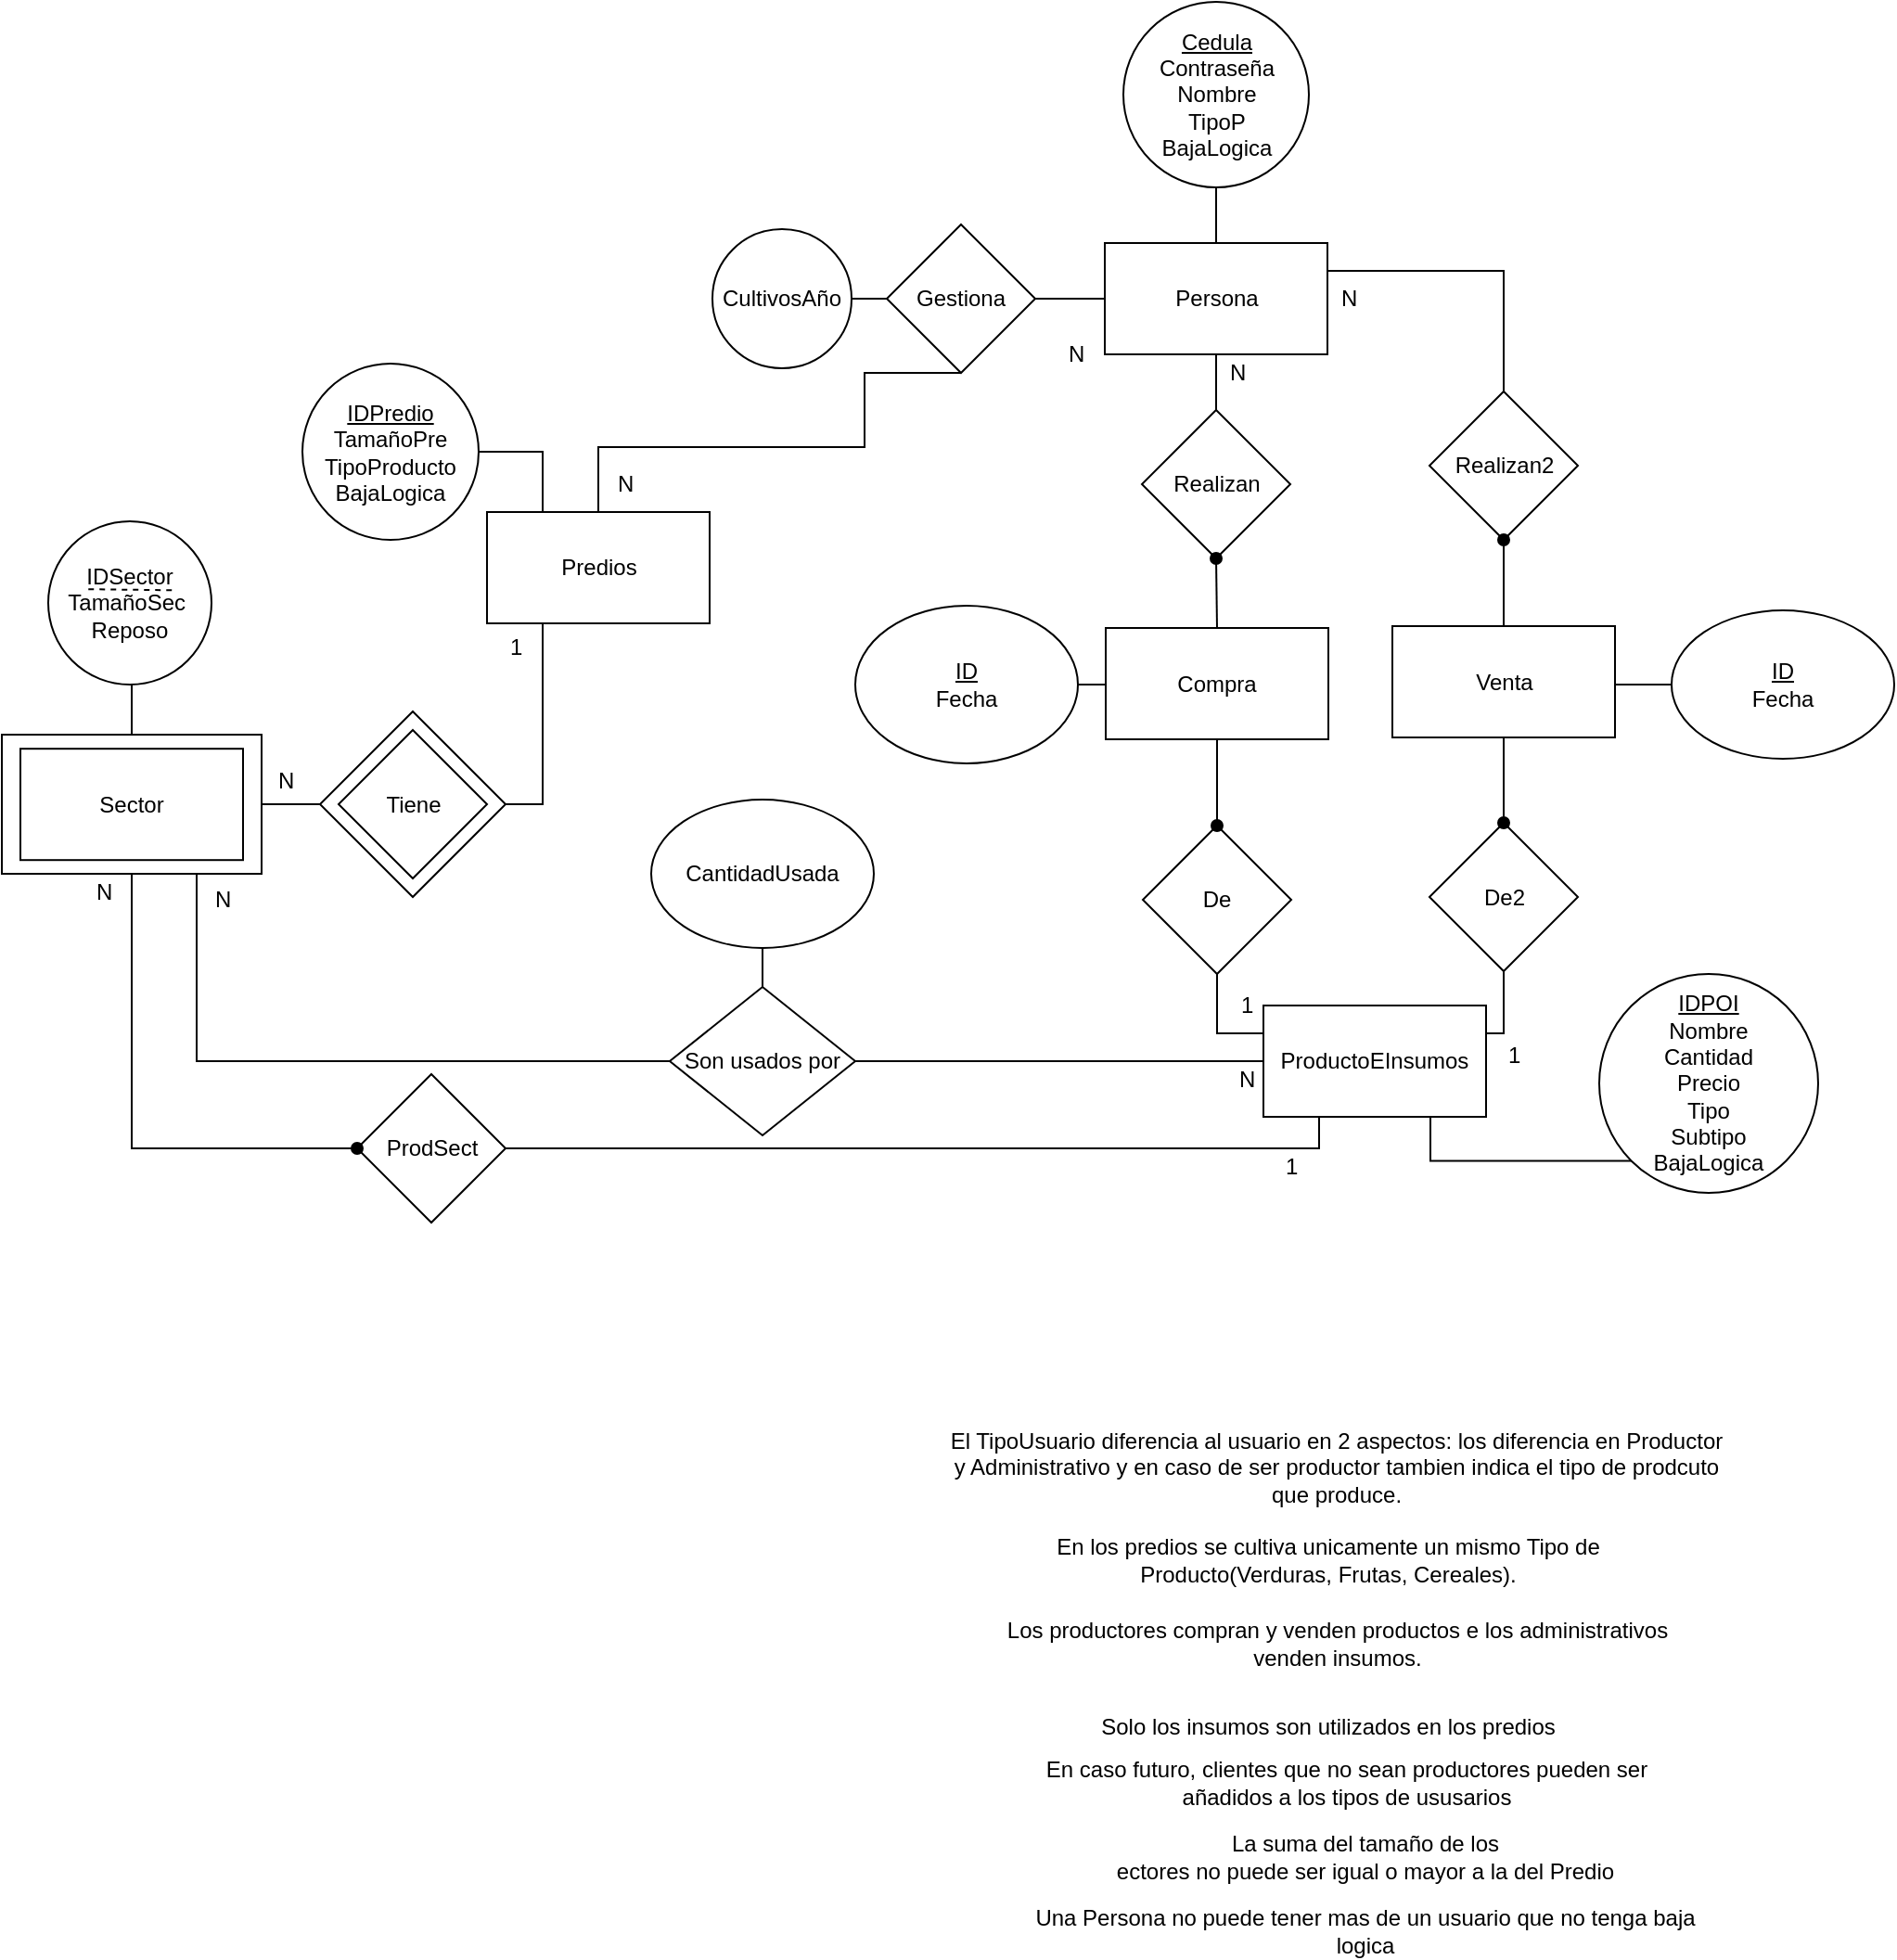 <mxfile version="12.1.3" type="device" pages="1"><diagram id="3t2hyZ5k8zzDDPxv7opi" name="Page-1"><mxGraphModel dx="1983" dy="655" grid="1" gridSize="10" guides="1" tooltips="1" connect="1" arrows="1" fold="1" page="1" pageScale="1" pageWidth="827" pageHeight="1169" math="0" shadow="0"><root><mxCell id="0"/><mxCell id="1" parent="0"/><mxCell id="gpCrn2n767L9rmzkKgQ9-1" style="edgeStyle=orthogonalEdgeStyle;rounded=0;orthogonalLoop=1;jettySize=auto;html=1;exitX=0.5;exitY=1;exitDx=0;exitDy=0;entryX=0.5;entryY=0;entryDx=0;entryDy=0;endArrow=none;endFill=0;" parent="1" source="gpCrn2n767L9rmzkKgQ9-4" target="gpCrn2n767L9rmzkKgQ9-51" edge="1"><mxGeometry relative="1" as="geometry"><mxPoint x="575" y="273" as="targetPoint"/></mxGeometry></mxCell><mxCell id="gpCrn2n767L9rmzkKgQ9-2" style="edgeStyle=orthogonalEdgeStyle;rounded=0;orthogonalLoop=1;jettySize=auto;html=1;exitX=1;exitY=0.25;exitDx=0;exitDy=0;entryX=0.5;entryY=0;entryDx=0;entryDy=0;endArrow=none;endFill=0;" parent="1" source="gpCrn2n767L9rmzkKgQ9-4" target="gpCrn2n767L9rmzkKgQ9-55" edge="1"><mxGeometry relative="1" as="geometry"><mxPoint x="730" y="260" as="targetPoint"/></mxGeometry></mxCell><mxCell id="gpCrn2n767L9rmzkKgQ9-117" style="edgeStyle=orthogonalEdgeStyle;rounded=0;orthogonalLoop=1;jettySize=auto;html=1;exitX=0.5;exitY=0;exitDx=0;exitDy=0;entryX=0.5;entryY=1;entryDx=0;entryDy=0;startArrow=none;startFill=0;endArrow=none;endFill=0;" parent="1" source="gpCrn2n767L9rmzkKgQ9-4" target="gpCrn2n767L9rmzkKgQ9-103" edge="1"><mxGeometry relative="1" as="geometry"/></mxCell><mxCell id="gpCrn2n767L9rmzkKgQ9-4" value="Persona" style="rounded=0;whiteSpace=wrap;html=1;" parent="1" vertex="1"><mxGeometry x="514.5" y="190" width="120" height="60" as="geometry"/></mxCell><mxCell id="gpCrn2n767L9rmzkKgQ9-7" style="edgeStyle=orthogonalEdgeStyle;rounded=0;orthogonalLoop=1;jettySize=auto;html=1;exitX=0.25;exitY=0;exitDx=0;exitDy=0;entryX=1;entryY=0.5;entryDx=0;entryDy=0;endArrow=none;endFill=0;" parent="1" source="gpCrn2n767L9rmzkKgQ9-8" target="gpCrn2n767L9rmzkKgQ9-16" edge="1"><mxGeometry relative="1" as="geometry"/></mxCell><mxCell id="gpCrn2n767L9rmzkKgQ9-8" value="Predios" style="rounded=0;whiteSpace=wrap;html=1;" parent="1" vertex="1"><mxGeometry x="181.5" y="335.0" width="120" height="60" as="geometry"/></mxCell><mxCell id="gpCrn2n767L9rmzkKgQ9-9" style="edgeStyle=orthogonalEdgeStyle;rounded=0;orthogonalLoop=1;jettySize=auto;html=1;exitX=0.5;exitY=1;exitDx=0;exitDy=0;entryX=0.5;entryY=0;entryDx=0;entryDy=0;endArrow=none;endFill=0;" parent="1" source="gpCrn2n767L9rmzkKgQ9-79" target="gpCrn2n767L9rmzkKgQ9-8" edge="1"><mxGeometry relative="1" as="geometry"><Array as="points"><mxPoint x="385" y="300"/><mxPoint x="242" y="300"/></Array></mxGeometry></mxCell><mxCell id="gpCrn2n767L9rmzkKgQ9-109" style="edgeStyle=orthogonalEdgeStyle;rounded=0;orthogonalLoop=1;jettySize=auto;html=1;exitX=0;exitY=1;exitDx=0;exitDy=0;entryX=0.75;entryY=1;entryDx=0;entryDy=0;endArrow=none;endFill=0;" parent="1" source="gpCrn2n767L9rmzkKgQ9-10" target="gpCrn2n767L9rmzkKgQ9-30" edge="1"><mxGeometry relative="1" as="geometry"/></mxCell><mxCell id="gpCrn2n767L9rmzkKgQ9-10" value="&lt;u&gt;IDPOI&lt;/u&gt;&lt;br&gt;Nombre&lt;br&gt;Cantidad&lt;br&gt;Precio&lt;br&gt;Tipo&lt;br&gt;Subtipo&lt;br&gt;BajaLogica" style="ellipse;whiteSpace=wrap;html=1;aspect=fixed;" parent="1" vertex="1"><mxGeometry x="781" y="584" width="118" height="118" as="geometry"/></mxCell><mxCell id="gpCrn2n767L9rmzkKgQ9-11" value="El TipoUsuario diferencia al usuario en 2 aspectos: los diferencia en Productor y Administrativo y en caso de ser productor tambien indica el tipo de prodcuto que produce." style="text;html=1;strokeColor=none;fillColor=none;align=center;verticalAlign=middle;whiteSpace=wrap;rounded=0;" parent="1" vertex="1"><mxGeometry x="429" y="830" width="421" height="40" as="geometry"/></mxCell><mxCell id="gpCrn2n767L9rmzkKgQ9-12" style="edgeStyle=orthogonalEdgeStyle;rounded=0;orthogonalLoop=1;jettySize=auto;html=1;exitX=1;exitY=0.5;exitDx=0;exitDy=0;entryX=0;entryY=0.5;entryDx=0;entryDy=0;endArrow=none;endFill=0;" parent="1" source="gpCrn2n767L9rmzkKgQ9-15" target="gpCrn2n767L9rmzkKgQ9-30" edge="1"><mxGeometry relative="1" as="geometry"/></mxCell><mxCell id="gpCrn2n767L9rmzkKgQ9-13" style="edgeStyle=orthogonalEdgeStyle;rounded=0;orthogonalLoop=1;jettySize=auto;html=1;exitX=0;exitY=0.5;exitDx=0;exitDy=0;entryX=0.75;entryY=1;entryDx=0;entryDy=0;endArrow=none;endFill=0;" parent="1" source="gpCrn2n767L9rmzkKgQ9-15" target="gpCrn2n767L9rmzkKgQ9-64" edge="1"><mxGeometry relative="1" as="geometry"/></mxCell><mxCell id="gpCrn2n767L9rmzkKgQ9-14" style="edgeStyle=orthogonalEdgeStyle;rounded=0;orthogonalLoop=1;jettySize=auto;html=1;exitX=0.5;exitY=0;exitDx=0;exitDy=0;startArrow=none;startFill=0;endArrow=none;endFill=0;entryX=0.5;entryY=1;entryDx=0;entryDy=0;" parent="1" source="gpCrn2n767L9rmzkKgQ9-15" target="gpCrn2n767L9rmzkKgQ9-57" edge="1"><mxGeometry relative="1" as="geometry"><mxPoint x="434.429" y="539.857" as="targetPoint"/></mxGeometry></mxCell><mxCell id="gpCrn2n767L9rmzkKgQ9-15" value="Son usados por" style="rhombus;whiteSpace=wrap;html=1;" parent="1" vertex="1"><mxGeometry x="280" y="591" width="100" height="80" as="geometry"/></mxCell><mxCell id="gpCrn2n767L9rmzkKgQ9-16" value="&lt;u&gt;IDPredio&lt;/u&gt;&lt;br&gt;TamañoPre&lt;br&gt;TipoProducto&lt;br&gt;BajaLogica" style="ellipse;whiteSpace=wrap;html=1;aspect=fixed;" parent="1" vertex="1"><mxGeometry x="82" y="255" width="95" height="95" as="geometry"/></mxCell><mxCell id="gpCrn2n767L9rmzkKgQ9-17" style="edgeStyle=orthogonalEdgeStyle;rounded=0;orthogonalLoop=1;jettySize=auto;html=1;exitX=1;exitY=0.5;exitDx=0;exitDy=0;entryX=0;entryY=0.5;entryDx=0;entryDy=0;endArrow=none;endFill=0;" parent="1" source="gpCrn2n767L9rmzkKgQ9-18" target="gpCrn2n767L9rmzkKgQ9-79" edge="1"><mxGeometry relative="1" as="geometry"/></mxCell><mxCell id="gpCrn2n767L9rmzkKgQ9-18" value="CultivosAño" style="ellipse;whiteSpace=wrap;html=1;aspect=fixed;" parent="1" vertex="1"><mxGeometry x="303" y="182.5" width="75" height="75" as="geometry"/></mxCell><mxCell id="gpCrn2n767L9rmzkKgQ9-19" value="En los predios se cultiva unicamente un mismo Tipo de Producto(Verduras, Frutas, Cereales)." style="text;html=1;strokeColor=none;fillColor=none;align=center;verticalAlign=middle;whiteSpace=wrap;rounded=0;" parent="1" vertex="1"><mxGeometry x="434.786" y="890" width="400" height="20" as="geometry"/></mxCell><mxCell id="gpCrn2n767L9rmzkKgQ9-23" style="edgeStyle=orthogonalEdgeStyle;rounded=0;orthogonalLoop=1;jettySize=auto;html=1;exitX=1;exitY=0.5;exitDx=0;exitDy=0;entryX=0;entryY=0.5;entryDx=0;entryDy=0;endArrow=none;endFill=0;" parent="1" source="gpCrn2n767L9rmzkKgQ9-46" target="gpCrn2n767L9rmzkKgQ9-44" edge="1"><mxGeometry relative="1" as="geometry"><mxPoint x="510" y="428" as="targetPoint"/></mxGeometry></mxCell><mxCell id="gpCrn2n767L9rmzkKgQ9-24" value="Los productores compran y venden productos e los administrativos venden insumos." style="text;html=1;strokeColor=none;fillColor=none;align=center;verticalAlign=middle;whiteSpace=wrap;rounded=0;" parent="1" vertex="1"><mxGeometry x="450" y="930" width="380" height="30" as="geometry"/></mxCell><mxCell id="gpCrn2n767L9rmzkKgQ9-25" value="Solo los insumos son utilizados en los predios" style="text;html=1;strokeColor=none;fillColor=none;align=center;verticalAlign=middle;whiteSpace=wrap;rounded=0;" parent="1" vertex="1"><mxGeometry x="449.786" y="980" width="370" height="20" as="geometry"/></mxCell><mxCell id="gpCrn2n767L9rmzkKgQ9-27" style="edgeStyle=orthogonalEdgeStyle;rounded=0;orthogonalLoop=1;jettySize=auto;html=1;exitX=0;exitY=0.25;exitDx=0;exitDy=0;entryX=0.5;entryY=1;entryDx=0;entryDy=0;endArrow=none;endFill=0;" parent="1" source="gpCrn2n767L9rmzkKgQ9-30" target="gpCrn2n767L9rmzkKgQ9-22" edge="1"><mxGeometry relative="1" as="geometry"><mxPoint x="575" y="591" as="targetPoint"/></mxGeometry></mxCell><mxCell id="gpCrn2n767L9rmzkKgQ9-28" style="edgeStyle=orthogonalEdgeStyle;rounded=0;orthogonalLoop=1;jettySize=auto;html=1;exitX=1;exitY=0.25;exitDx=0;exitDy=0;entryX=0.5;entryY=1;entryDx=0;entryDy=0;endArrow=none;endFill=0;" parent="1" source="gpCrn2n767L9rmzkKgQ9-30" target="gpCrn2n767L9rmzkKgQ9-36" edge="1"><mxGeometry relative="1" as="geometry"><mxPoint x="780" y="538" as="targetPoint"/></mxGeometry></mxCell><mxCell id="gpCrn2n767L9rmzkKgQ9-29" style="edgeStyle=orthogonalEdgeStyle;rounded=0;orthogonalLoop=1;jettySize=auto;html=1;exitX=0.25;exitY=1;exitDx=0;exitDy=0;endArrow=none;endFill=0;entryX=1;entryY=0.5;entryDx=0;entryDy=0;" parent="1" source="gpCrn2n767L9rmzkKgQ9-30" target="gpCrn2n767L9rmzkKgQ9-80" edge="1"><mxGeometry relative="1" as="geometry"><Array as="points"><mxPoint x="630" y="678"/></Array></mxGeometry></mxCell><mxCell id="gpCrn2n767L9rmzkKgQ9-30" value="ProductoEInsumos" style="rounded=0;whiteSpace=wrap;html=1;" parent="1" vertex="1"><mxGeometry x="600" y="601" width="120" height="60" as="geometry"/></mxCell><mxCell id="gpCrn2n767L9rmzkKgQ9-37" style="edgeStyle=orthogonalEdgeStyle;rounded=0;orthogonalLoop=1;jettySize=auto;html=1;exitX=0.5;exitY=0;exitDx=0;exitDy=0;endArrow=none;endFill=0;" parent="1" edge="1"><mxGeometry relative="1" as="geometry"><mxPoint x="579.5" y="510.333" as="targetPoint"/><mxPoint x="580" y="511" as="sourcePoint"/></mxGeometry></mxCell><mxCell id="gpCrn2n767L9rmzkKgQ9-38" style="edgeStyle=orthogonalEdgeStyle;rounded=0;orthogonalLoop=1;jettySize=auto;html=1;exitX=0;exitY=0.5;exitDx=0;exitDy=0;endArrow=none;endFill=0;" parent="1" source="gpCrn2n767L9rmzkKgQ9-40" edge="1"><mxGeometry relative="1" as="geometry"><mxPoint x="790" y="428" as="targetPoint"/></mxGeometry></mxCell><mxCell id="gpCrn2n767L9rmzkKgQ9-39" value="" style="group" parent="1" vertex="1" connectable="0"><mxGeometry x="820" y="388" width="120" height="80" as="geometry"/></mxCell><mxCell id="gpCrn2n767L9rmzkKgQ9-40" value="&lt;u&gt;ID&lt;/u&gt;&lt;br&gt;Fecha" style="ellipse;whiteSpace=wrap;html=1;" parent="gpCrn2n767L9rmzkKgQ9-39" vertex="1"><mxGeometry width="120" height="80" as="geometry"/></mxCell><mxCell id="gpCrn2n767L9rmzkKgQ9-45" value="" style="group" parent="1" vertex="1" connectable="0"><mxGeometry x="380" y="385.5" width="120" height="85" as="geometry"/></mxCell><mxCell id="gpCrn2n767L9rmzkKgQ9-46" value="&lt;u&gt;ID&lt;/u&gt;&lt;br&gt;Fecha" style="ellipse;whiteSpace=wrap;html=1;" parent="gpCrn2n767L9rmzkKgQ9-45" vertex="1"><mxGeometry width="120" height="85" as="geometry"/></mxCell><mxCell id="gpCrn2n767L9rmzkKgQ9-57" value="CantidadUsada" style="ellipse;whiteSpace=wrap;html=1;" parent="1" vertex="1"><mxGeometry x="270" y="490" width="120" height="80" as="geometry"/></mxCell><mxCell id="gpCrn2n767L9rmzkKgQ9-58" value="N" style="text;html=1;resizable=0;points=[];autosize=1;align=left;verticalAlign=top;spacingTop=-4;" parent="1" vertex="1"><mxGeometry x="33" y="534" width="20" height="20" as="geometry"/></mxCell><mxCell id="gpCrn2n767L9rmzkKgQ9-59" value="N" style="text;html=1;resizable=0;points=[];autosize=1;align=left;verticalAlign=top;spacingTop=-4;" parent="1" vertex="1"><mxGeometry x="584.5" y="631" width="20" height="20" as="geometry"/></mxCell><mxCell id="gpCrn2n767L9rmzkKgQ9-60" value="N" style="text;html=1;resizable=0;points=[];autosize=1;align=left;verticalAlign=top;spacingTop=-4;" parent="1" vertex="1"><mxGeometry x="250" y="310" width="20" height="20" as="geometry"/></mxCell><mxCell id="gpCrn2n767L9rmzkKgQ9-61" value="N" style="text;html=1;resizable=0;points=[];autosize=1;align=left;verticalAlign=top;spacingTop=-4;" parent="1" vertex="1"><mxGeometry x="492.5" y="240" width="20" height="20" as="geometry"/></mxCell><mxCell id="gpCrn2n767L9rmzkKgQ9-62" style="edgeStyle=orthogonalEdgeStyle;rounded=0;orthogonalLoop=1;jettySize=auto;html=1;exitX=0;exitY=0.5;exitDx=0;exitDy=0;entryX=1;entryY=0.5;entryDx=0;entryDy=0;endArrow=none;endFill=0;" parent="1" source="gpCrn2n767L9rmzkKgQ9-67" target="gpCrn2n767L9rmzkKgQ9-64" edge="1"><mxGeometry relative="1" as="geometry"/></mxCell><mxCell id="gpCrn2n767L9rmzkKgQ9-63" value="" style="group" parent="1" vertex="1" connectable="0"><mxGeometry x="-80" y="455" width="140" height="75" as="geometry"/></mxCell><mxCell id="gpCrn2n767L9rmzkKgQ9-64" value="" style="rounded=0;whiteSpace=wrap;html=1;" parent="gpCrn2n767L9rmzkKgQ9-63" vertex="1"><mxGeometry width="140" height="75" as="geometry"/></mxCell><mxCell id="gpCrn2n767L9rmzkKgQ9-65" value="Sector" style="rounded=0;whiteSpace=wrap;html=1;" parent="gpCrn2n767L9rmzkKgQ9-63" vertex="1"><mxGeometry x="10" y="7.6" width="120" height="60" as="geometry"/></mxCell><mxCell id="gpCrn2n767L9rmzkKgQ9-66" value="" style="group" parent="1" vertex="1" connectable="0"><mxGeometry x="91.5" y="442.5" width="100" height="100" as="geometry"/></mxCell><mxCell id="gpCrn2n767L9rmzkKgQ9-67" value="" style="rhombus;whiteSpace=wrap;html=1;" parent="gpCrn2n767L9rmzkKgQ9-66" vertex="1"><mxGeometry width="100" height="100" as="geometry"/></mxCell><mxCell id="gpCrn2n767L9rmzkKgQ9-69" value="Tiene" style="rhombus;whiteSpace=wrap;html=1;" parent="gpCrn2n767L9rmzkKgQ9-66" vertex="1"><mxGeometry x="10" y="10" width="80" height="80" as="geometry"/></mxCell><mxCell id="gpCrn2n767L9rmzkKgQ9-70" style="edgeStyle=orthogonalEdgeStyle;rounded=0;orthogonalLoop=1;jettySize=auto;html=1;exitX=0.5;exitY=1;exitDx=0;exitDy=0;entryX=0.5;entryY=0;entryDx=0;entryDy=0;endArrow=none;endFill=0;" parent="1" source="gpCrn2n767L9rmzkKgQ9-84" target="gpCrn2n767L9rmzkKgQ9-64" edge="1"><mxGeometry relative="1" as="geometry"/></mxCell><mxCell id="gpCrn2n767L9rmzkKgQ9-71" value="1" style="text;html=1;resizable=0;points=[];autosize=1;align=left;verticalAlign=top;spacingTop=-4;" parent="1" vertex="1"><mxGeometry x="191.5" y="397.5" width="20" height="20" as="geometry"/></mxCell><mxCell id="gpCrn2n767L9rmzkKgQ9-72" value="N" style="text;html=1;resizable=0;points=[];autosize=1;align=left;verticalAlign=top;spacingTop=-4;" parent="1" vertex="1"><mxGeometry x="67" y="470" width="20" height="20" as="geometry"/></mxCell><mxCell id="gpCrn2n767L9rmzkKgQ9-73" value="En caso futuro, clientes que no sean productores pueden ser añadidos a los tipos de ususarios" style="text;html=1;strokeColor=none;fillColor=none;align=center;verticalAlign=middle;whiteSpace=wrap;rounded=0;" parent="1" vertex="1"><mxGeometry x="459.786" y="1010" width="370" height="20" as="geometry"/></mxCell><mxCell id="gpCrn2n767L9rmzkKgQ9-74" value="La suma del tamaño de los &lt;br&gt;ectores no puede ser igual o mayor a la del Predio" style="text;html=1;strokeColor=none;fillColor=none;align=center;verticalAlign=middle;whiteSpace=wrap;rounded=0;" parent="1" vertex="1"><mxGeometry x="469.786" y="1050" width="370" height="20" as="geometry"/></mxCell><mxCell id="gpCrn2n767L9rmzkKgQ9-75" value="1" style="text;html=1;resizable=0;points=[];autosize=1;align=left;verticalAlign=top;spacingTop=-4;" parent="1" vertex="1"><mxGeometry x="585.5" y="591" width="20" height="20" as="geometry"/></mxCell><mxCell id="gpCrn2n767L9rmzkKgQ9-76" value="1" style="text;html=1;resizable=0;points=[];autosize=1;align=left;verticalAlign=top;spacingTop=-4;" parent="1" vertex="1"><mxGeometry x="729.5" y="618" width="20" height="20" as="geometry"/></mxCell><mxCell id="gpCrn2n767L9rmzkKgQ9-77" value="N" style="text;html=1;resizable=0;points=[];autosize=1;align=left;verticalAlign=top;spacingTop=-4;" parent="1" vertex="1"><mxGeometry x="580" y="250" width="20" height="20" as="geometry"/></mxCell><mxCell id="gpCrn2n767L9rmzkKgQ9-78" value="N" style="text;html=1;resizable=0;points=[];autosize=1;align=left;verticalAlign=top;spacingTop=-4;" parent="1" vertex="1"><mxGeometry x="639.5" y="210" width="20" height="20" as="geometry"/></mxCell><mxCell id="gpCrn2n767L9rmzkKgQ9-106" style="edgeStyle=orthogonalEdgeStyle;rounded=0;orthogonalLoop=1;jettySize=auto;html=1;exitX=1;exitY=0.5;exitDx=0;exitDy=0;entryX=0;entryY=0.5;entryDx=0;entryDy=0;endArrow=none;endFill=0;" parent="1" source="gpCrn2n767L9rmzkKgQ9-79" target="gpCrn2n767L9rmzkKgQ9-4" edge="1"><mxGeometry relative="1" as="geometry"/></mxCell><mxCell id="gpCrn2n767L9rmzkKgQ9-79" value="Gestiona" style="rhombus;whiteSpace=wrap;html=1;" parent="1" vertex="1"><mxGeometry x="397" y="180" width="80" height="80" as="geometry"/></mxCell><mxCell id="gpCrn2n767L9rmzkKgQ9-80" value="ProdSect" style="rhombus;whiteSpace=wrap;html=1;" parent="1" vertex="1"><mxGeometry x="111.5" y="638" width="80" height="80" as="geometry"/></mxCell><mxCell id="gpCrn2n767L9rmzkKgQ9-81" value="N" style="text;html=1;resizable=0;points=[];autosize=1;align=left;verticalAlign=top;spacingTop=-4;" parent="1" vertex="1"><mxGeometry x="-31" y="530" width="20" height="20" as="geometry"/></mxCell><mxCell id="gpCrn2n767L9rmzkKgQ9-82" value="1" style="text;html=1;resizable=0;points=[];autosize=1;align=left;verticalAlign=top;spacingTop=-4;" parent="1" vertex="1"><mxGeometry x="610" y="678" width="20" height="20" as="geometry"/></mxCell><mxCell id="gpCrn2n767L9rmzkKgQ9-83" style="edgeStyle=orthogonalEdgeStyle;rounded=0;orthogonalLoop=1;jettySize=auto;html=1;exitX=0;exitY=0.5;exitDx=0;exitDy=0;entryX=0.5;entryY=1;entryDx=0;entryDy=0;endArrow=none;endFill=0;startArrow=oval;startFill=1;" parent="1" source="gpCrn2n767L9rmzkKgQ9-80" target="gpCrn2n767L9rmzkKgQ9-64" edge="1"><mxGeometry relative="1" as="geometry"/></mxCell><mxCell id="gpCrn2n767L9rmzkKgQ9-84" value="IDSector&lt;br&gt;TamañoSec&amp;nbsp;&lt;br&gt;&lt;span style=&quot;white-space: normal&quot;&gt;Reposo&lt;br&gt;&lt;/span&gt;" style="ellipse;whiteSpace=wrap;html=1;aspect=fixed;" parent="1" vertex="1"><mxGeometry x="-55" y="340" width="88" height="88" as="geometry"/></mxCell><mxCell id="gpCrn2n767L9rmzkKgQ9-85" value="" style="endArrow=none;dashed=1;html=1;" parent="1" edge="1"><mxGeometry width="50" height="50" relative="1" as="geometry"><mxPoint x="-33.375" y="376.6" as="sourcePoint"/><mxPoint x="12.188" y="377.15" as="targetPoint"/></mxGeometry></mxCell><mxCell id="gpCrn2n767L9rmzkKgQ9-68" style="edgeStyle=orthogonalEdgeStyle;rounded=0;orthogonalLoop=1;jettySize=auto;html=1;exitX=1;exitY=0.5;exitDx=0;exitDy=0;entryX=0.25;entryY=1;entryDx=0;entryDy=0;endArrow=none;endFill=0;" parent="1" source="gpCrn2n767L9rmzkKgQ9-67" target="gpCrn2n767L9rmzkKgQ9-8" edge="1"><mxGeometry relative="1" as="geometry"/></mxCell><mxCell id="gpCrn2n767L9rmzkKgQ9-51" value="Realizan" style="rhombus;whiteSpace=wrap;html=1;" parent="1" vertex="1"><mxGeometry x="534.5" y="280" width="80" height="80" as="geometry"/></mxCell><mxCell id="gpCrn2n767L9rmzkKgQ9-55" value="Realizan2" style="rhombus;whiteSpace=wrap;html=1;" parent="1" vertex="1"><mxGeometry x="689.5" y="270" width="80" height="80" as="geometry"/></mxCell><mxCell id="gpCrn2n767L9rmzkKgQ9-22" value="De" style="rhombus;whiteSpace=wrap;html=1;" parent="1" vertex="1"><mxGeometry x="535" y="504" width="80" height="80" as="geometry"/></mxCell><mxCell id="gpCrn2n767L9rmzkKgQ9-36" value="De2" style="rhombus;whiteSpace=wrap;html=1;" parent="1" vertex="1"><mxGeometry x="689.5" y="502.5" width="80" height="80" as="geometry"/></mxCell><mxCell id="gpCrn2n767L9rmzkKgQ9-44" value="Compra" style="rounded=0;whiteSpace=wrap;html=1;" parent="1" vertex="1"><mxGeometry x="515" y="397.5" width="120" height="60" as="geometry"/></mxCell><mxCell id="gpCrn2n767L9rmzkKgQ9-33" value="Venta" style="rounded=0;whiteSpace=wrap;html=1;" parent="1" vertex="1"><mxGeometry x="669.5" y="396.5" width="120" height="60" as="geometry"/></mxCell><mxCell id="gpCrn2n767L9rmzkKgQ9-104" style="edgeStyle=orthogonalEdgeStyle;rounded=0;orthogonalLoop=1;jettySize=auto;html=1;exitX=0;exitY=0.5;exitDx=0;exitDy=0;entryX=1;entryY=0.5;entryDx=0;entryDy=0;endArrow=none;endFill=0;" parent="1" edge="1"><mxGeometry relative="1" as="geometry"><mxPoint x="504.647" y="30.294" as="targetPoint"/></mxGeometry></mxCell><mxCell id="gpCrn2n767L9rmzkKgQ9-103" value="&lt;u&gt;Cedula&lt;br&gt;&lt;/u&gt;Contraseña&lt;br&gt;Nombre&lt;br&gt;TipoP&lt;br&gt;BajaLogica" style="ellipse;whiteSpace=wrap;html=1;aspect=fixed;" parent="1" vertex="1"><mxGeometry x="524.5" y="60" width="100" height="100" as="geometry"/></mxCell><mxCell id="gpCrn2n767L9rmzkKgQ9-112" value="Una Persona no puede tener mas de un usuario que no tenga baja logica" style="text;html=1;strokeColor=none;fillColor=none;align=center;verticalAlign=middle;whiteSpace=wrap;rounded=0;" parent="1" vertex="1"><mxGeometry x="469.786" y="1090" width="370" height="20" as="geometry"/></mxCell><mxCell id="gpCrn2n767L9rmzkKgQ9-56" style="edgeStyle=orthogonalEdgeStyle;rounded=0;orthogonalLoop=1;jettySize=auto;html=1;exitX=0.5;exitY=0;exitDx=0;exitDy=0;entryX=0.5;entryY=1;entryDx=0;entryDy=0;endArrow=oval;endFill=1;startArrow=none;startFill=0;" parent="1" source="gpCrn2n767L9rmzkKgQ9-44" target="gpCrn2n767L9rmzkKgQ9-51" edge="1"><mxGeometry relative="1" as="geometry"><mxPoint x="575" y="391" as="sourcePoint"/><mxPoint x="575" y="368" as="targetPoint"/></mxGeometry></mxCell><mxCell id="gpCrn2n767L9rmzkKgQ9-88" style="edgeStyle=orthogonalEdgeStyle;rounded=0;orthogonalLoop=1;jettySize=auto;html=1;exitX=0.5;exitY=0;exitDx=0;exitDy=0;entryX=0.5;entryY=1;entryDx=0;entryDy=0;startArrow=none;startFill=0;endArrow=oval;endFill=1;" parent="1" source="gpCrn2n767L9rmzkKgQ9-33" target="gpCrn2n767L9rmzkKgQ9-55" edge="1"><mxGeometry relative="1" as="geometry"><mxPoint x="730" y="391" as="sourcePoint"/><mxPoint x="730" y="355" as="targetPoint"/></mxGeometry></mxCell><mxCell id="gpCrn2n767L9rmzkKgQ9-86" style="edgeStyle=orthogonalEdgeStyle;rounded=0;orthogonalLoop=1;jettySize=auto;html=1;exitX=0.5;exitY=1;exitDx=0;exitDy=0;startArrow=none;startFill=0;endArrow=oval;endFill=1;entryX=0.5;entryY=0;entryDx=0;entryDy=0;" parent="1" source="gpCrn2n767L9rmzkKgQ9-44" target="gpCrn2n767L9rmzkKgQ9-22" edge="1"><mxGeometry relative="1" as="geometry"><mxPoint x="575" y="466" as="sourcePoint"/><mxPoint x="610" y="500" as="targetPoint"/></mxGeometry></mxCell><mxCell id="gpCrn2n767L9rmzkKgQ9-87" style="edgeStyle=orthogonalEdgeStyle;rounded=0;orthogonalLoop=1;jettySize=auto;html=1;exitX=0.5;exitY=0;exitDx=0;exitDy=0;entryX=0.5;entryY=1;entryDx=0;entryDy=0;startArrow=oval;startFill=1;endArrow=none;endFill=0;" parent="1" source="gpCrn2n767L9rmzkKgQ9-36" target="gpCrn2n767L9rmzkKgQ9-33" edge="1"><mxGeometry relative="1" as="geometry"><mxPoint x="730" y="490" as="sourcePoint"/><mxPoint x="730" y="466" as="targetPoint"/></mxGeometry></mxCell></root></mxGraphModel></diagram></mxfile>